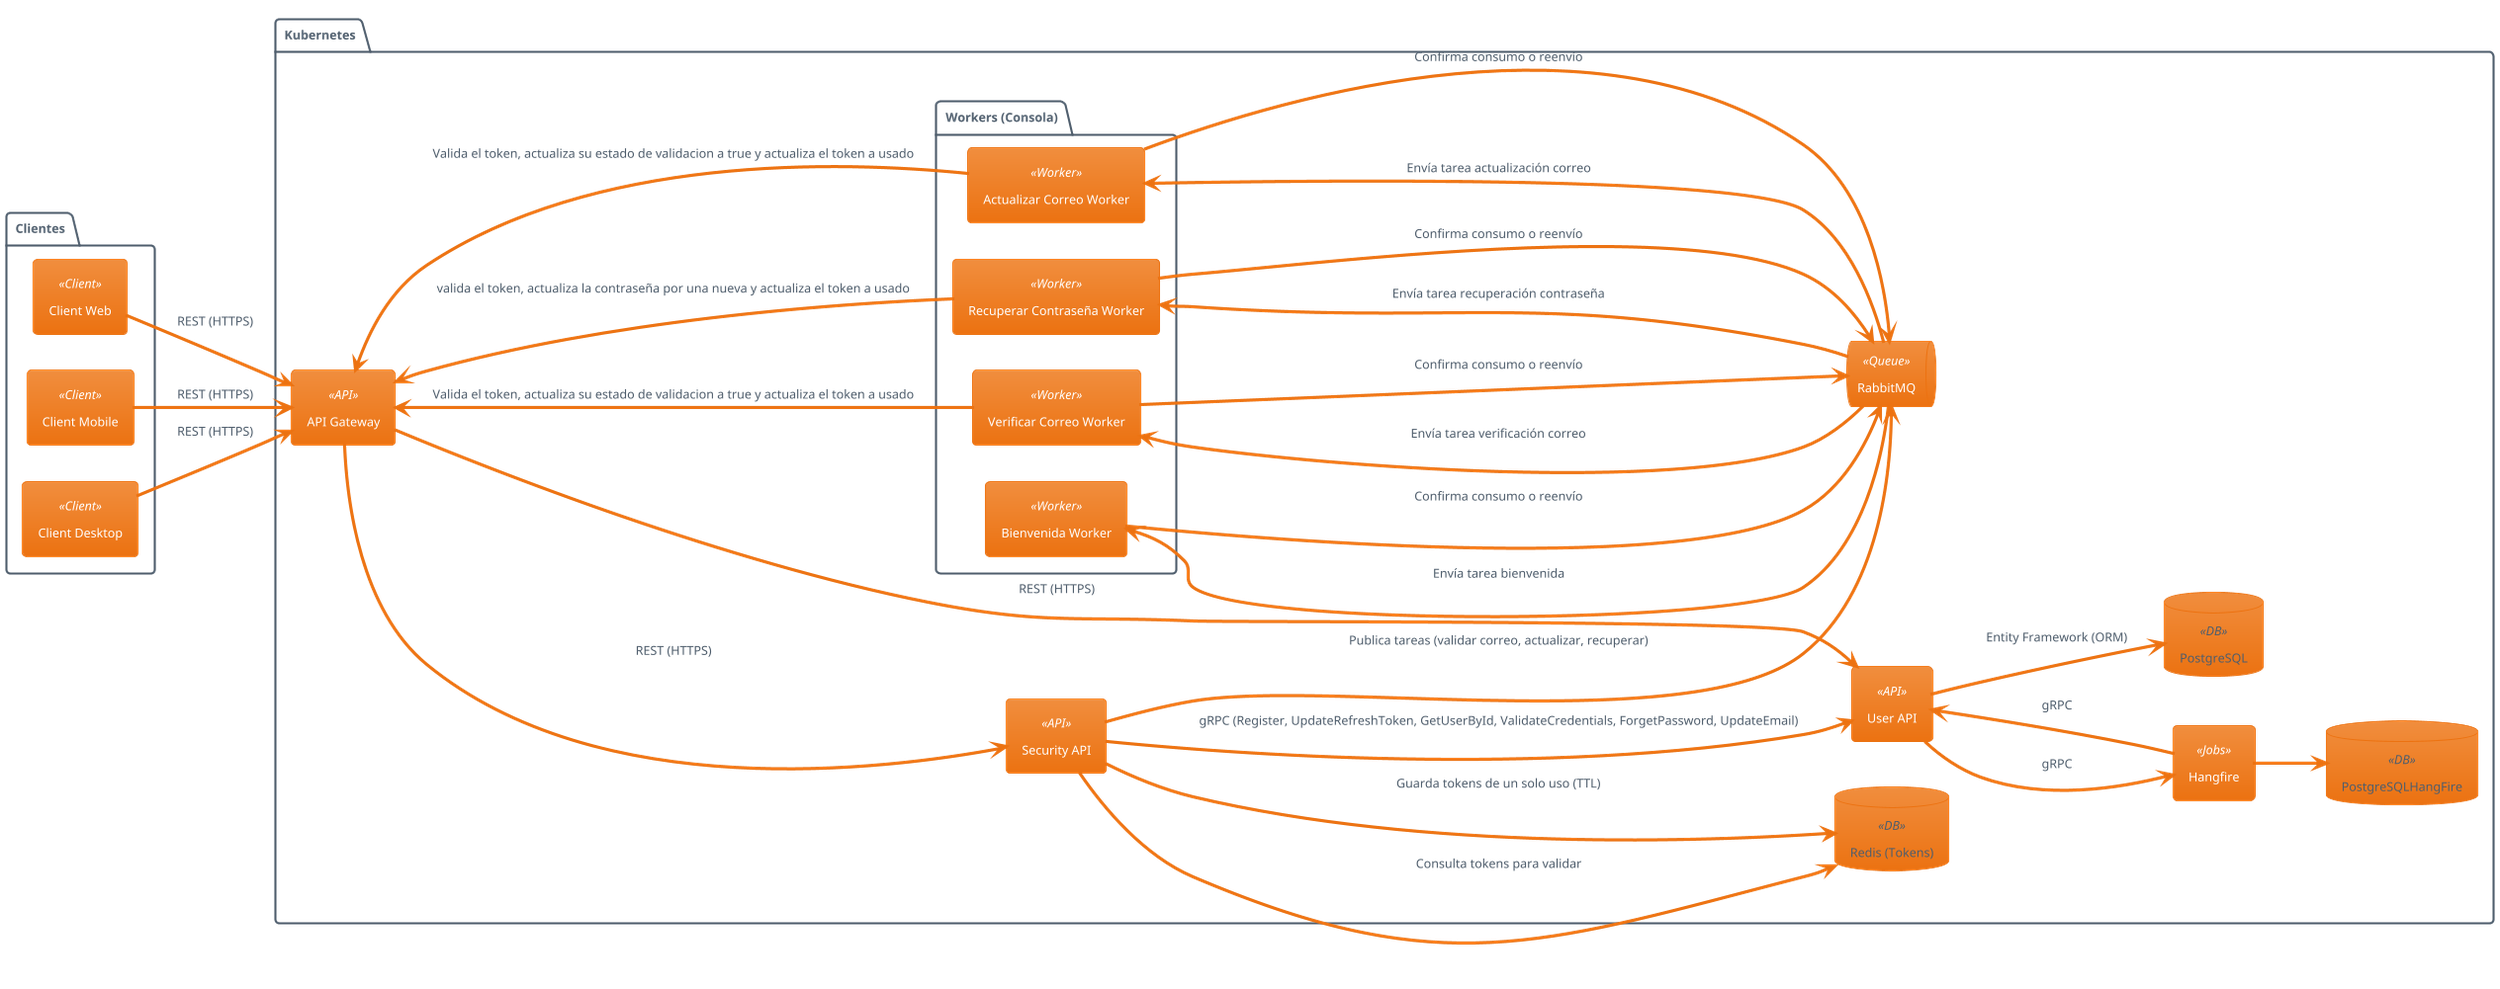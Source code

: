 @startuml DistributedSystem
left to right direction
!theme aws-orange

skinparam componentStyle rectangle
skinparam shadowing false
skinparam rectangle {
    StereotypeFontSize 12
    StereotypeFontColor #888888
    FontColor white
    FontSize 14
}

package "Clientes" {
  [Client Web] as ClientWeb <<Client>>
  [Client Mobile] as ClientMobile <<Client>>
  [Client Desktop] as ClientDesktop <<Client>>
}

package "Kubernetes" {
  package "Workers (Consola)" {
    [Verificar Correo Worker] as VerifyEmailWorker <<Worker>>
    [Bienvenida Worker] as WelcomeWorker <<Worker>>
    [Actualizar Correo Worker] as UpdateEmailWorker <<Worker>>
    [Recuperar Contraseña Worker] as RecoverPasswordWorker <<Worker>>
  }
  
  [API Gateway] as Gateway <<API>>
  [User API] as User <<API>>
  [Security API] as Security <<API>>
  [Hangfire] as Hangfire <<Jobs>>
  
  database "PostgreSQL" as SQL <<DB>>
  database "PostgreSQLHangFire" as SQLHangFire <<DB>>
  database "Redis (Tokens)" as Redis <<DB>>
  queue "RabbitMQ" as RabbitMQ <<Queue>>
  
}

' Flujo Clientes a API Gateway (REST)
ClientWeb --> Gateway : REST (HTTPS)
ClientMobile --> Gateway : REST (HTTPS)
ClientDesktop --> Gateway : REST (HTTPS)

' Flujo interno API Gateway a Servicios (síncrono)
Gateway --> Security : REST (HTTPS)
Gateway --> User : REST (HTTPS)

' Comunicación interna entre APIs (síncrono gRPC)
Security --> User : gRPC (Register, UpdateRefreshToken, GetUserById, ValidateCredentials, ForgetPassword, UpdateEmail)

' Persistencia
User --> SQL : Entity Framework (ORM)
User --> Hangfire : gRPC
Hangfire --> User : gRPC
Hangfire --> SQLHangFire 

' Comunicación asíncrona con colas y tokens
Security --> RabbitMQ : Publica tareas (validar correo, actualizar, recuperar)
Security --> Redis : Guarda tokens de un solo uso (TTL)

' Workers consumen mensajes de RabbitMQ
RabbitMQ --> VerifyEmailWorker : Envía tarea verificación correo
RabbitMQ --> WelcomeWorker : Envía tarea bienvenida
RabbitMQ --> UpdateEmailWorker : Envía tarea actualización correo
RabbitMQ --> RecoverPasswordWorker : Envía tarea recuperación contraseña

' Confirmación de procesamiento (ACK)
VerifyEmailWorker --> RabbitMQ : Confirma consumo o reenvío
WelcomeWorker --> RabbitMQ : Confirma consumo o reenvío
UpdateEmailWorker --> RabbitMQ : Confirma consumo o reenvío
RecoverPasswordWorker --> RabbitMQ : Confirma consumo o reenvío

VerifyEmailWorker --> Gateway : Valida el token, actualiza su estado de validacion a true y actualiza el token a usado 
UpdateEmailWorker --> Gateway :  Valida el token, actualiza su estado de validacion a true y actualiza el token a usado
RecoverPasswordWorker --> Gateway : valida el token, actualiza la contraseña por una nueva y actualiza el token a usado

' Redis consultado para validación (ejemplo)
Security --> Redis : Consulta tokens para validar

@enduml